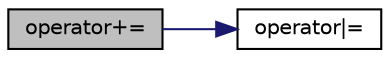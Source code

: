 digraph "operator+="
{
  bgcolor="transparent";
  edge [fontname="Helvetica",fontsize="10",labelfontname="Helvetica",labelfontsize="10"];
  node [fontname="Helvetica",fontsize="10",shape=record];
  rankdir="LR";
  Node167 [label="operator+=",height=0.2,width=0.4,color="black", fillcolor="grey75", style="filled", fontcolor="black"];
  Node167 -> Node168 [color="midnightblue",fontsize="10",style="solid",fontname="Helvetica"];
  Node168 [label="operator\|=",height=0.2,width=0.4,color="black",URL="$a27049.html#ac4219a32b258d1570b63aa79b601f4ca",tooltip="Or operator (lists may be dissimilar sizes) "];
}
